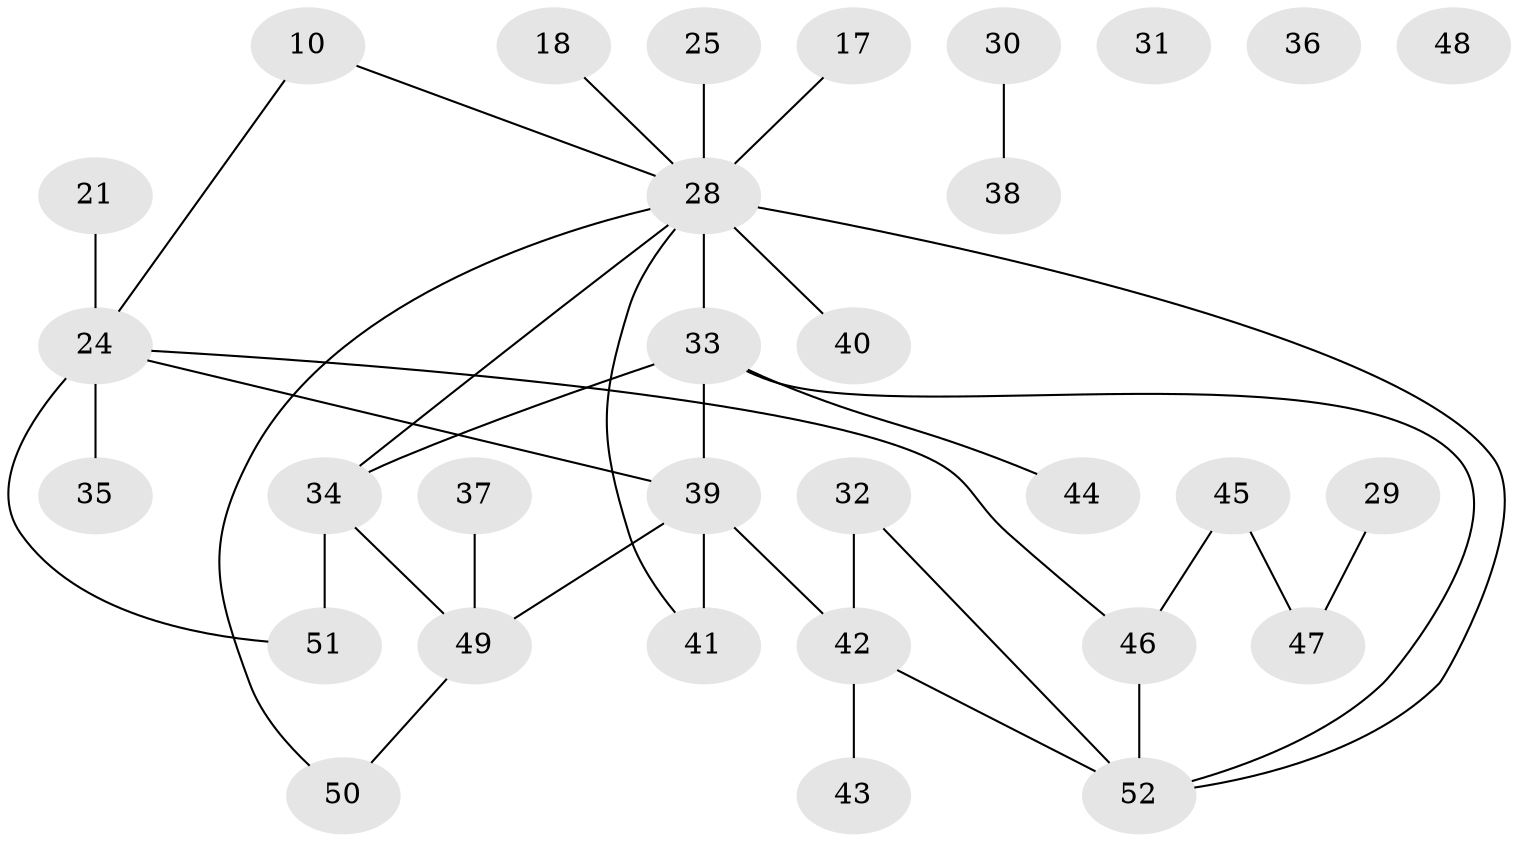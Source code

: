 // original degree distribution, {4: 0.25, 3: 0.15384615384615385, 2: 0.23076923076923078, 1: 0.2692307692307692, 8: 0.019230769230769232, 0: 0.057692307692307696, 6: 0.019230769230769232}
// Generated by graph-tools (version 1.1) at 2025/44/03/04/25 21:44:12]
// undirected, 31 vertices, 36 edges
graph export_dot {
graph [start="1"]
  node [color=gray90,style=filled];
  10;
  17;
  18;
  21;
  24 [super="+23+8"];
  25;
  28 [super="+6+16"];
  29;
  30;
  31;
  32 [super="+26"];
  33 [super="+9+19+2"];
  34 [super="+5"];
  35;
  36;
  37 [super="+14"];
  38 [super="+20+22"];
  39;
  40;
  41 [super="+13"];
  42 [super="+15"];
  43;
  44;
  45;
  46;
  47;
  48;
  49 [super="+7"];
  50;
  51 [super="+11"];
  52 [super="+27"];
  10 -- 28;
  10 -- 24;
  17 -- 28;
  18 -- 28;
  21 -- 24;
  24 -- 46;
  24 -- 51 [weight=2];
  24 -- 39;
  24 -- 35;
  25 -- 28;
  28 -- 41;
  28 -- 50;
  28 -- 52;
  28 -- 33 [weight=3];
  28 -- 34;
  28 -- 40;
  29 -- 47;
  30 -- 38;
  32 -- 42;
  32 -- 52;
  33 -- 39;
  33 -- 44;
  33 -- 52;
  33 -- 34 [weight=2];
  34 -- 49;
  34 -- 51 [weight=2];
  37 -- 49;
  39 -- 41 [weight=2];
  39 -- 42;
  39 -- 49;
  42 -- 52;
  42 -- 43;
  45 -- 46;
  45 -- 47;
  46 -- 52 [weight=2];
  49 -- 50;
}
